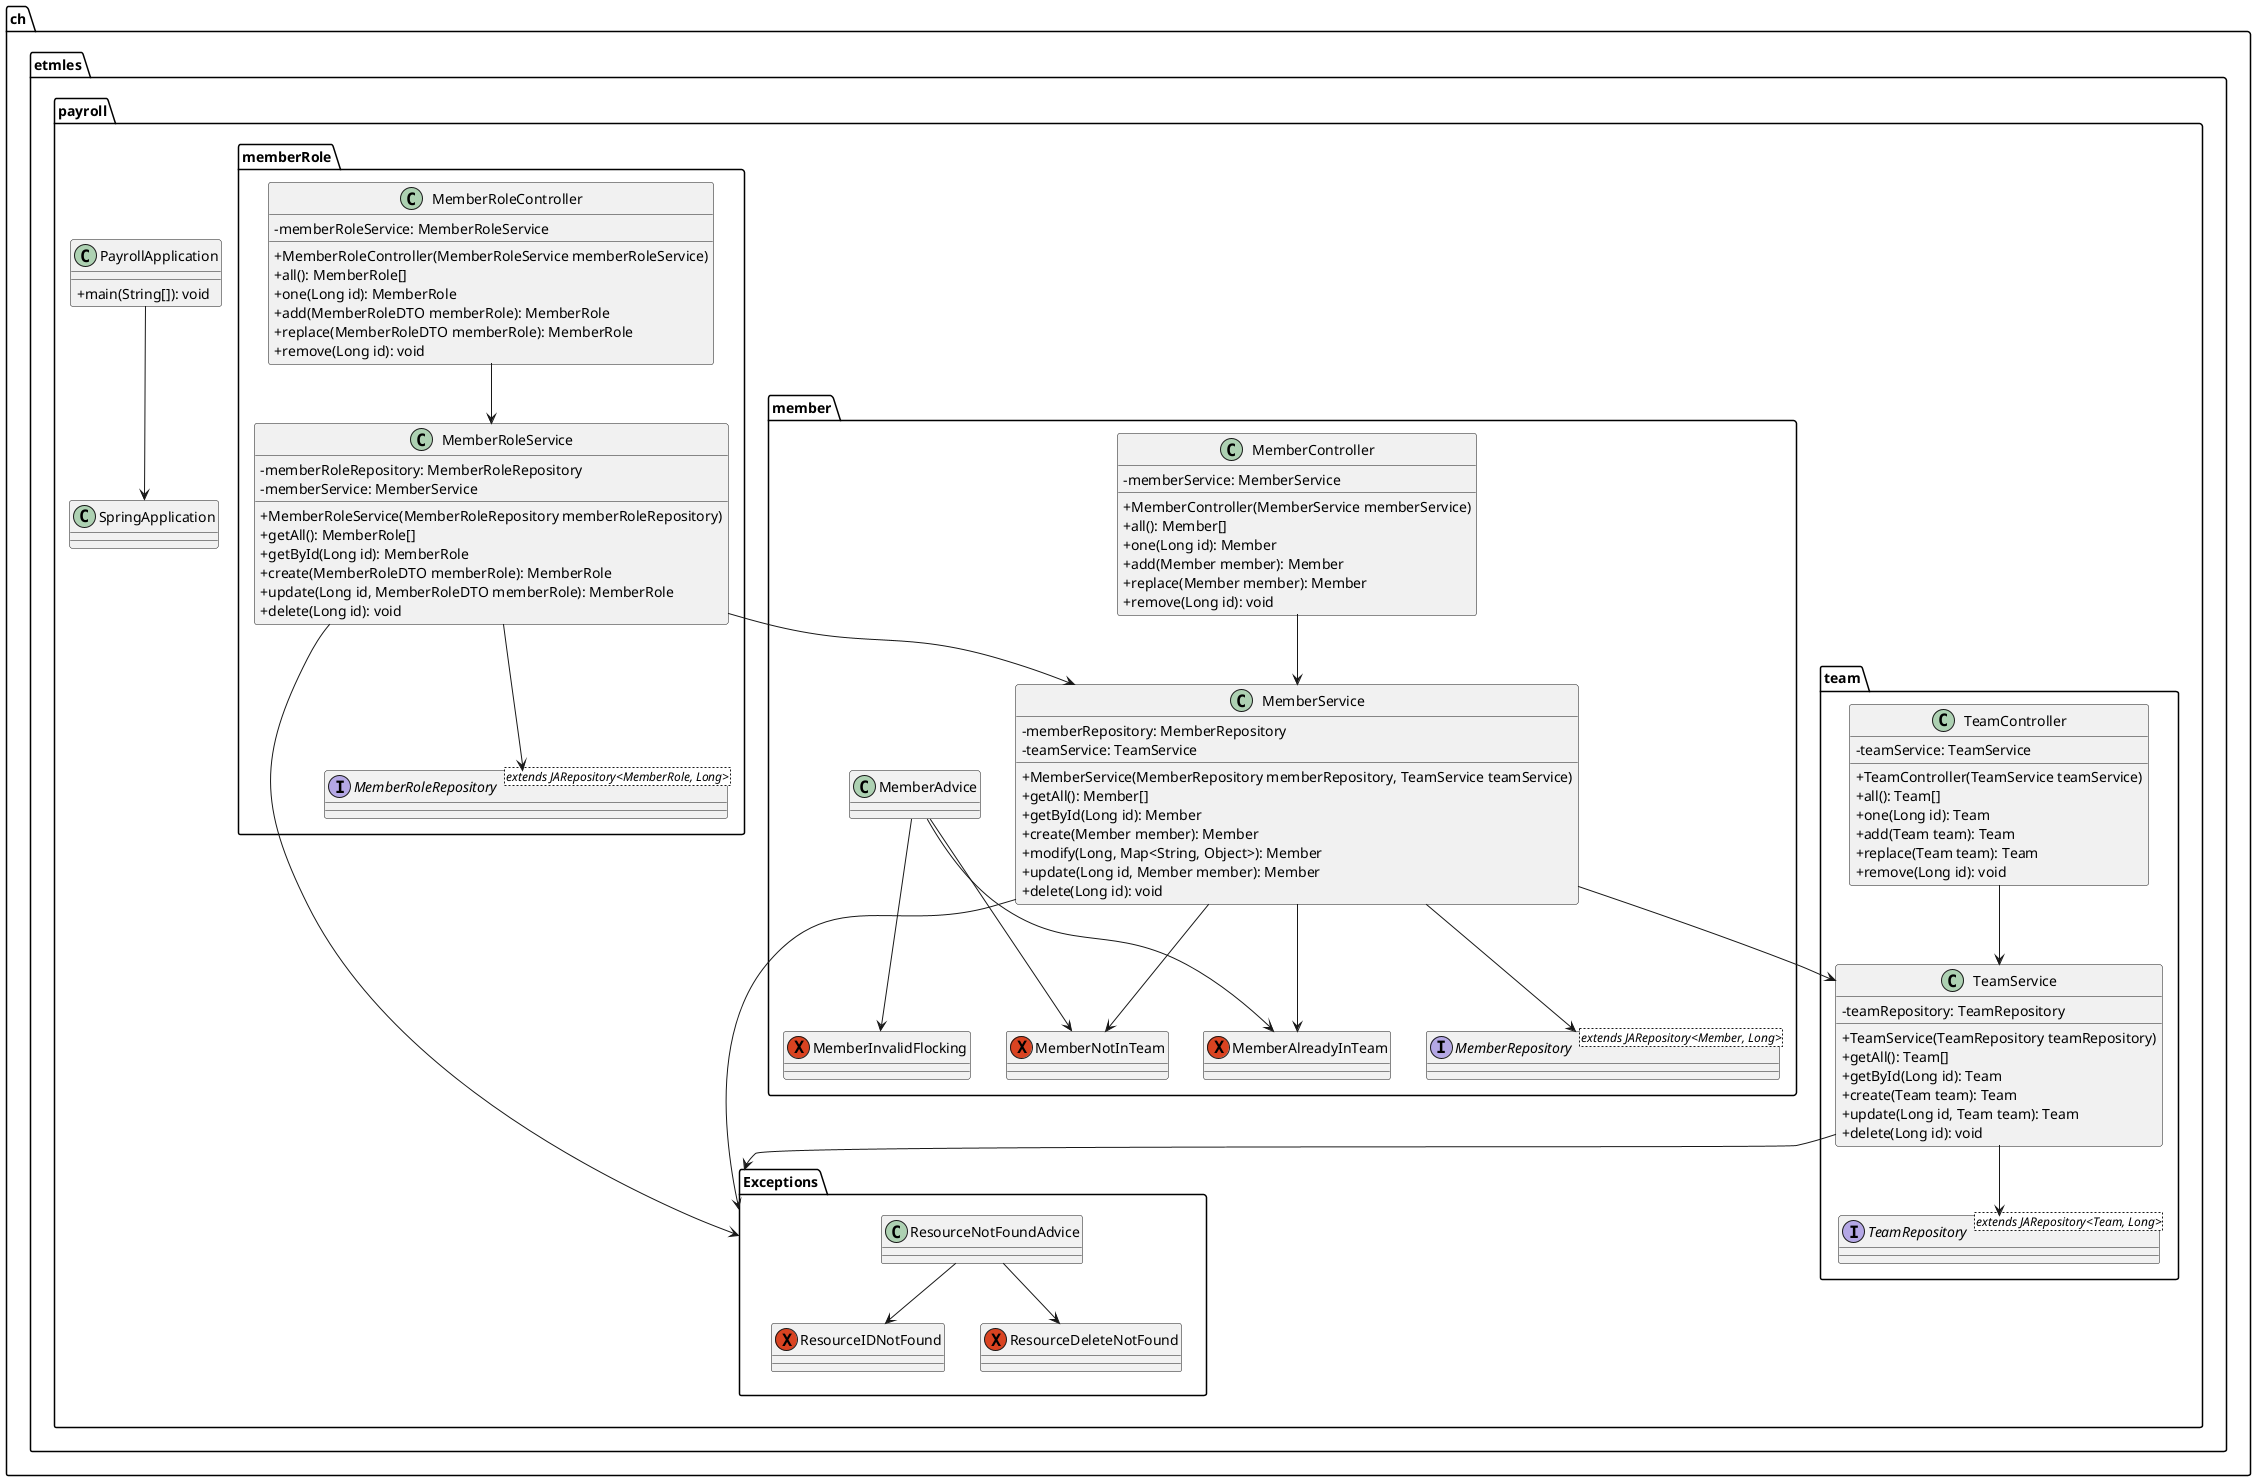 @startuml

skinparam classAttributeIconSize 0

package ch.etmles.payroll {
    class "SpringApplication"
    class PayrollApplication {
        +main(String[]): void
    }
    "PayrollApplication" --> "SpringApplication"

    package member {
        interface MemberRepository<extends JARepository<Member, Long>>
        class MemberController {
            -memberService: MemberService
            +MemberController(MemberService memberService)
            +all(): Member[]
            +one(Long id): Member
            +add(Member member): Member
            +replace(Member member): Member
            +remove(Long id): void
        }
        class MemberService {
            -memberRepository: MemberRepository
            -teamService: TeamService
            +MemberService(MemberRepository memberRepository, TeamService teamService)
            +getAll(): Member[]
            +getById(Long id): Member
            +create(Member member): Member
            +modify(Long, Map<String, Object>): Member
            +update(Long id, Member member): Member
            +delete(Long id): void
        }
        class "MemberAdvice"
        exception "MemberNotInTeam"
        exception "MemberAlreadyInTeam"
        exception "MemberInvalidFlocking"

        "MemberController" --> "MemberService"
        "MemberService" --> "MemberRepository"
        "MemberService" --> "MemberNotInTeam"
        "MemberService" --> "MemberAlreadyInTeam"
        "MemberAdvice" --> "MemberNotInTeam"
        "MemberAdvice" --> "MemberAlreadyInTeam"
        "MemberAdvice" --> "MemberInvalidFlocking"
    }
    "MemberService" --> team.TeamService
    "MemberService" --> "Exceptions"

    package memberRole {
        interface MemberRoleRepository<extends JARepository<MemberRole, Long>>
        class MemberRoleController {
            -memberRoleService: MemberRoleService
            +MemberRoleController(MemberRoleService memberRoleService)
            +all(): MemberRole[]
            +one(Long id): MemberRole
            +add(MemberRoleDTO memberRole): MemberRole
            +replace(MemberRoleDTO memberRole): MemberRole
            +remove(Long id): void
        }
        class MemberRoleService {
            -memberRoleRepository: MemberRoleRepository
            -memberService: MemberService
            +MemberRoleService(MemberRoleRepository memberRoleRepository)
            +getAll(): MemberRole[]
            +getById(Long id): MemberRole
            +create(MemberRoleDTO memberRole): MemberRole
            +update(Long id, MemberRoleDTO memberRole): MemberRole
            +delete(Long id): void
        }

        "MemberRoleController" --> "MemberRoleService"
        "MemberRoleService" --> "MemberRoleRepository"
        "MemberRoleService" --> "MemberService"
    }

    "MemberRoleService" --> "Exceptions"

    package team {
        interface TeamRepository<extends JARepository<Team, Long>>
        class TeamController {
            -teamService: TeamService
            +TeamController(TeamService teamService)
            +all(): Team[]
            +one(Long id): Team
            +add(Team team): Team
            +replace(Team team): Team
            +remove(Long id): void
        }
        class TeamService {
            -teamRepository: TeamRepository
            +TeamService(TeamRepository teamRepository)
            +getAll(): Team[]
            +getById(Long id): Team
            +create(Team team): Team
            +update(Long id, Team team): Team
            +delete(Long id): void
        }

        "TeamController" --> "TeamService"
        "TeamService" --> "TeamRepository"
    }

    "TeamService" --> "Exceptions"

    package Exceptions {
        exception "ResourceIDNotFound"
        exception "ResourceDeleteNotFound"
        class "ResourceNotFoundAdvice"

        "ResourceNotFoundAdvice" --> "ResourceIDNotFound"
        "ResourceNotFoundAdvice" --> "ResourceDeleteNotFound"
    }
}

@enduml